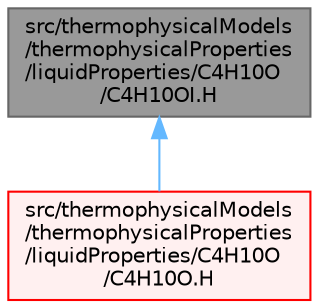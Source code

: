 digraph "src/thermophysicalModels/thermophysicalProperties/liquidProperties/C4H10O/C4H10OI.H"
{
 // LATEX_PDF_SIZE
  bgcolor="transparent";
  edge [fontname=Helvetica,fontsize=10,labelfontname=Helvetica,labelfontsize=10];
  node [fontname=Helvetica,fontsize=10,shape=box,height=0.2,width=0.4];
  Node1 [id="Node000001",label="src/thermophysicalModels\l/thermophysicalProperties\l/liquidProperties/C4H10O\l/C4H10OI.H",height=0.2,width=0.4,color="gray40", fillcolor="grey60", style="filled", fontcolor="black",tooltip=" "];
  Node1 -> Node2 [id="edge1_Node000001_Node000002",dir="back",color="steelblue1",style="solid",tooltip=" "];
  Node2 [id="Node000002",label="src/thermophysicalModels\l/thermophysicalProperties\l/liquidProperties/C4H10O\l/C4H10O.H",height=0.2,width=0.4,color="red", fillcolor="#FFF0F0", style="filled",URL="$C4H10O_8H.html",tooltip=" "];
}
